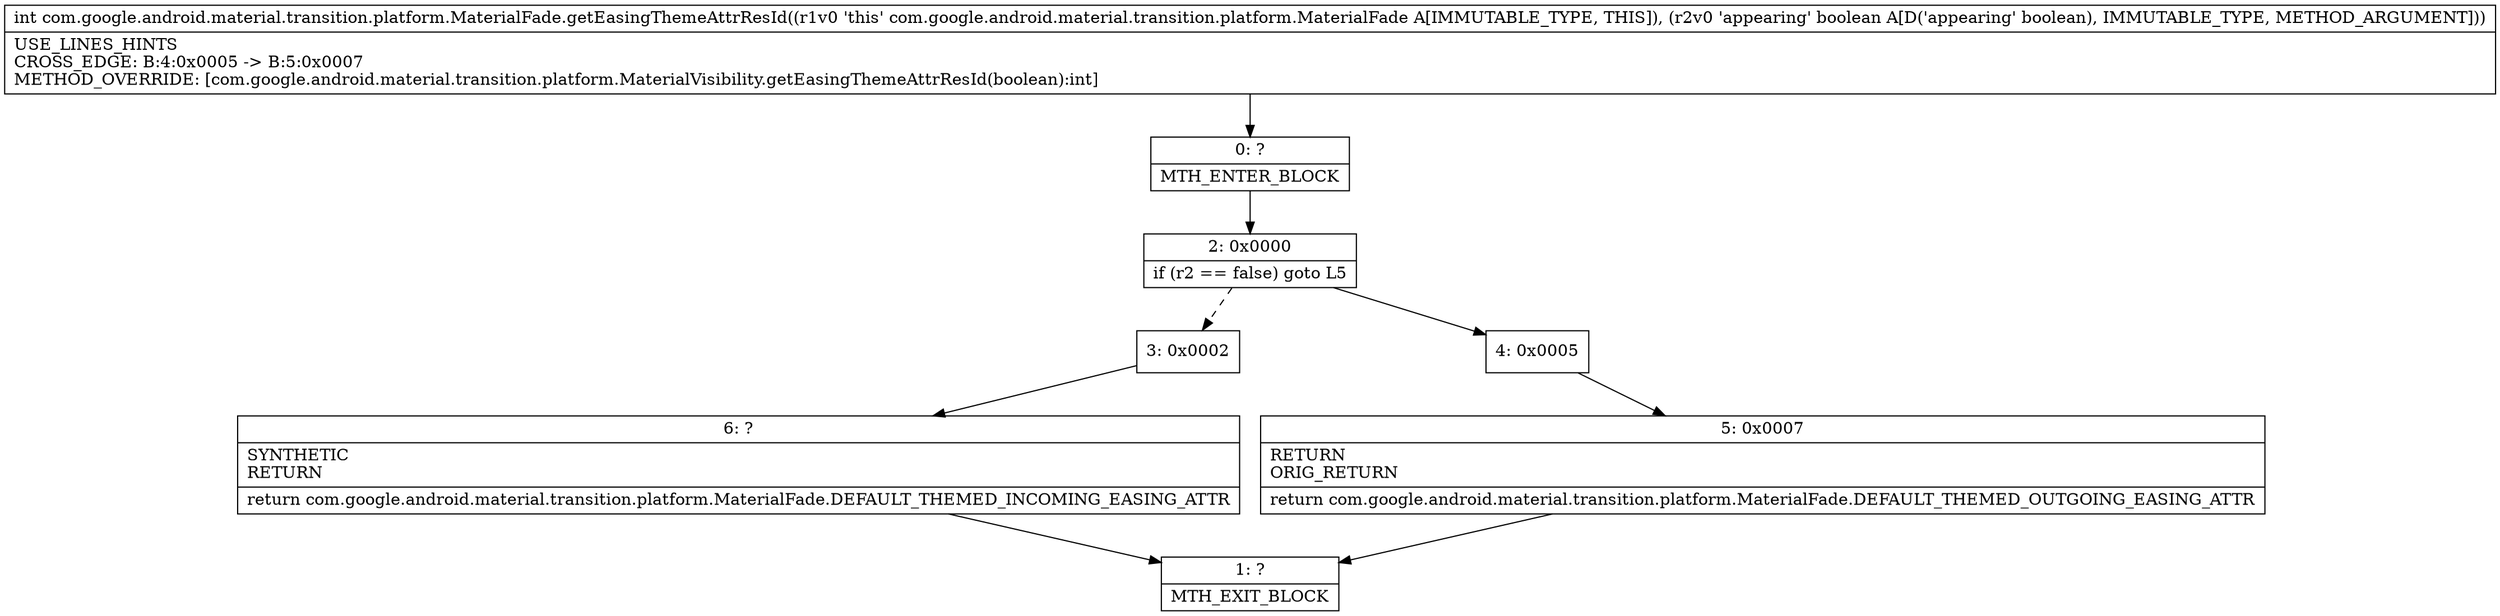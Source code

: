 digraph "CFG forcom.google.android.material.transition.platform.MaterialFade.getEasingThemeAttrResId(Z)I" {
Node_0 [shape=record,label="{0\:\ ?|MTH_ENTER_BLOCK\l}"];
Node_2 [shape=record,label="{2\:\ 0x0000|if (r2 == false) goto L5\l}"];
Node_3 [shape=record,label="{3\:\ 0x0002}"];
Node_6 [shape=record,label="{6\:\ ?|SYNTHETIC\lRETURN\l|return com.google.android.material.transition.platform.MaterialFade.DEFAULT_THEMED_INCOMING_EASING_ATTR\l}"];
Node_1 [shape=record,label="{1\:\ ?|MTH_EXIT_BLOCK\l}"];
Node_4 [shape=record,label="{4\:\ 0x0005}"];
Node_5 [shape=record,label="{5\:\ 0x0007|RETURN\lORIG_RETURN\l|return com.google.android.material.transition.platform.MaterialFade.DEFAULT_THEMED_OUTGOING_EASING_ATTR\l}"];
MethodNode[shape=record,label="{int com.google.android.material.transition.platform.MaterialFade.getEasingThemeAttrResId((r1v0 'this' com.google.android.material.transition.platform.MaterialFade A[IMMUTABLE_TYPE, THIS]), (r2v0 'appearing' boolean A[D('appearing' boolean), IMMUTABLE_TYPE, METHOD_ARGUMENT]))  | USE_LINES_HINTS\lCROSS_EDGE: B:4:0x0005 \-\> B:5:0x0007\lMETHOD_OVERRIDE: [com.google.android.material.transition.platform.MaterialVisibility.getEasingThemeAttrResId(boolean):int]\l}"];
MethodNode -> Node_0;Node_0 -> Node_2;
Node_2 -> Node_3[style=dashed];
Node_2 -> Node_4;
Node_3 -> Node_6;
Node_6 -> Node_1;
Node_4 -> Node_5;
Node_5 -> Node_1;
}

